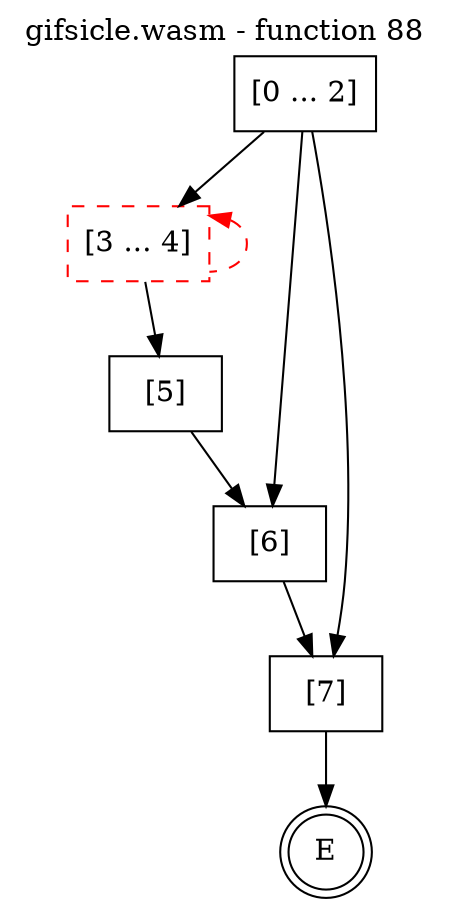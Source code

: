digraph finite_state_machine {
    label = "gifsicle.wasm - function 88"
    labelloc =  t
    labelfontsize = 16
    labelfontcolor = black
    labelfontname = "Helvetica"
    node [shape = doublecircle]; E ;
    node [shape = box];
    node [shape=box, color=black, style=solid] 0[label="[0 ... 2]"]
    node [shape=box, color=red, style=dashed] 3[label="[3 ... 4]"]
    node [shape=box, color=black, style=solid] 5[label="[5]"]
    node [shape=box, color=black, style=solid] 6[label="[6]"]
    node [shape=box, color=black, style=solid] 7[label="[7]"]
    0 -> 3;
    0 -> 6;
    0 -> 7;
    3 -> 5;
    3 -> 3[style="dashed" color="red" dir=back];
    5 -> 6;
    6 -> 7;
    7 -> E;
}
